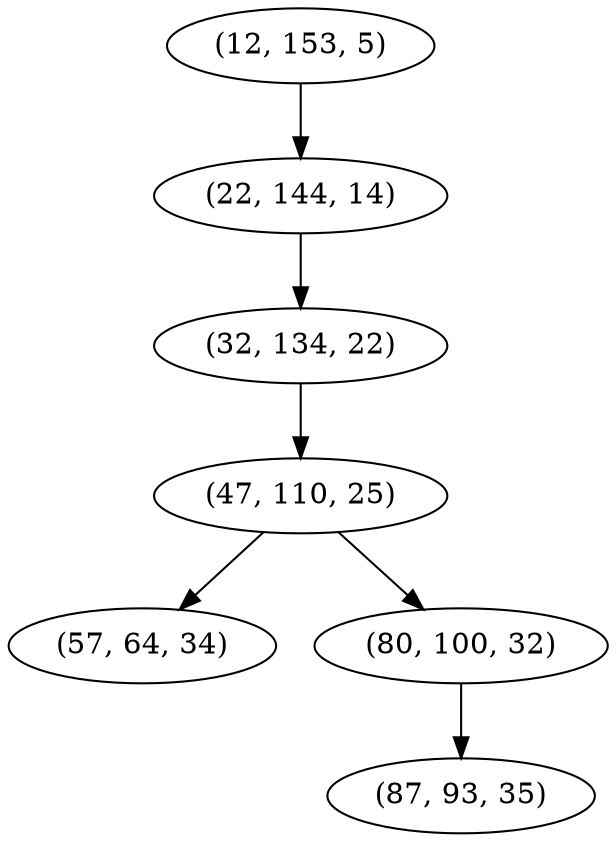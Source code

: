 digraph tree {
    "(12, 153, 5)";
    "(22, 144, 14)";
    "(32, 134, 22)";
    "(47, 110, 25)";
    "(57, 64, 34)";
    "(80, 100, 32)";
    "(87, 93, 35)";
    "(12, 153, 5)" -> "(22, 144, 14)";
    "(22, 144, 14)" -> "(32, 134, 22)";
    "(32, 134, 22)" -> "(47, 110, 25)";
    "(47, 110, 25)" -> "(57, 64, 34)";
    "(47, 110, 25)" -> "(80, 100, 32)";
    "(80, 100, 32)" -> "(87, 93, 35)";
}
